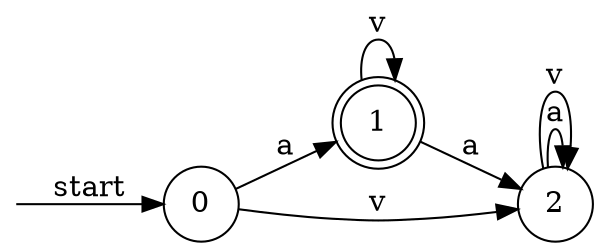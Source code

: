digraph dfa {
    rankdir = LR;
    node [shape = circle];
    __start [style = invis, shape = point];
    __start -> "0" [ label = "start" ];
    node [shape = doublecircle]; "1"
    node [shape = circle];
    "0" -> "1" [ label = "a" ];
    "0" -> "2" [ label = "v" ];
    "1" -> "2" [ label = "a" ];
    "1" -> "1" [ label = "v" ];
    "2" -> "2" [ label = "a" ];
    "2" -> "2" [ label = "v" ];
}
